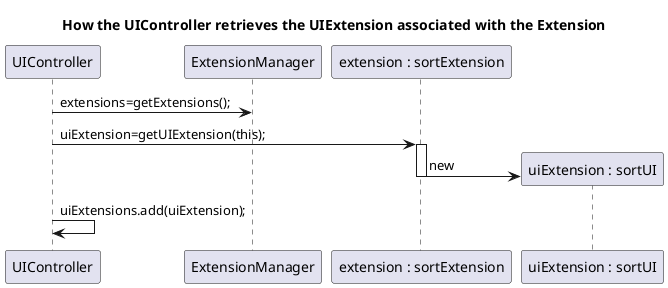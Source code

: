 	  @startuml doc-files/sort_extension_3.png
title: How the UIController retrieves the UIExtension associated with the Extension
  participant UIController as UIC
  participant ExtensionManager as ExtM
  participant "extension : sortExtension" as SortExtension
  participant "uiExtension : sortUI" as SortUI
  UIC -> ExtM : extensions=getExtensions();

  	UIC -> SortExtension : uiExtension=getUIExtension(this);
  	activate SortExtension
  	create SortUI
  	SortExtension -> SortUI : new
  	deactivate SortExtension
  	UIC -> UIC : uiExtensions.add(uiExtension);

  @enduml
